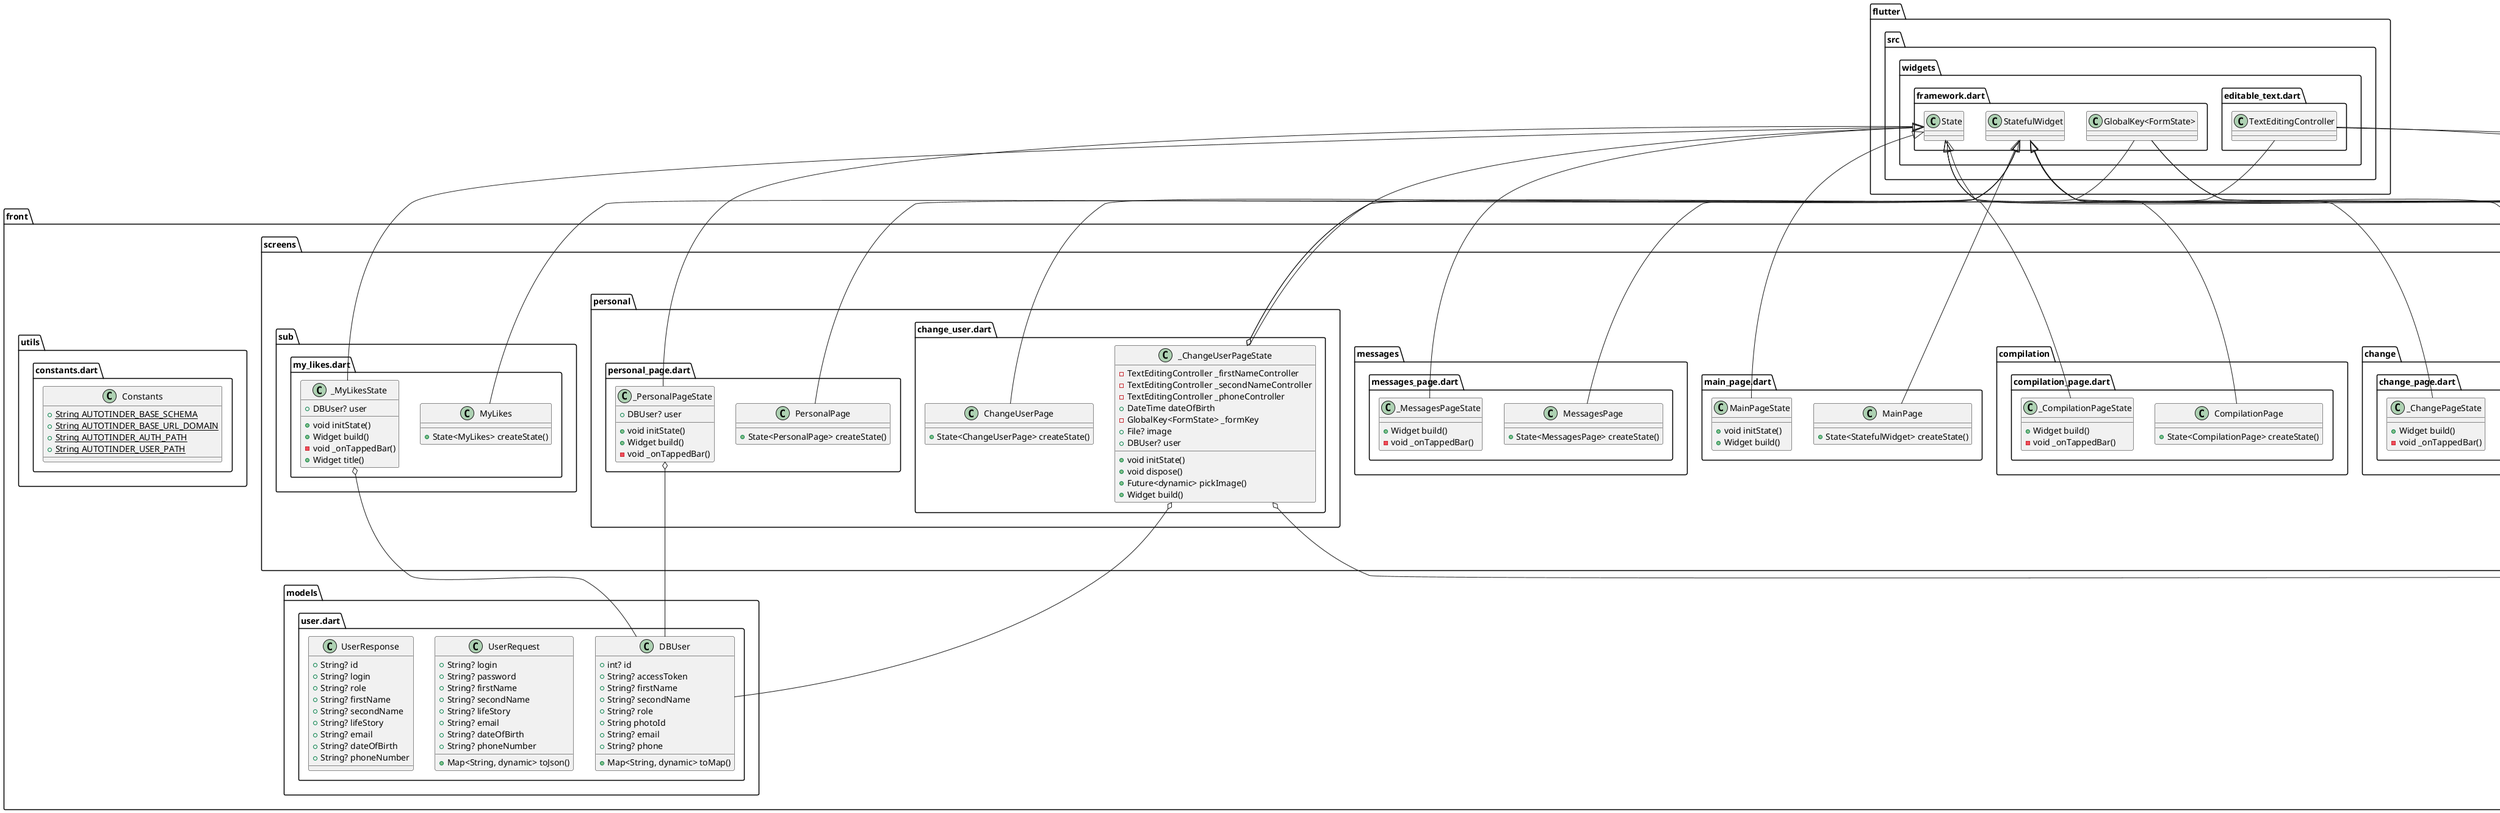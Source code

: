 @startuml test
set namespaceSeparator ::

class "front::api::auth_api.dart::AuthApi" {
  +Future<String> register()
  +Future<DBUser?> login()P
}

class "front::api::user_api.dart::UserApi" {
  +Future<UserResponse?> patch()
  +Future<String> changeSubscription()
}

class "front::db::database.dart::DBProvider" {
  {static} +DBProvider db
  {static} -Database? _database
  {static} -String _authTable
  {static} -String _accessToken
  {static} -String _firstName
  {static} -String _secondName
  {static} -String _role
  {static} -String _photoId
  {static} -String _email
  {static} -String _phone
  +Future<Database> database
  -Future<Database> _initDB()
  -void _createDB()
  +Future<DBUser?> getDBUser()
  +Future<DBUser> insertUser()
  +Future<int> updateAuth()
  +Future<int> deleteAuth()
}

"front::db::database.dart::DBProvider" o-- "front::db::database.dart::DBProvider"
"front::db::database.dart::DBProvider" o-- "sqflite_common::sqlite_api.dart::Database"

class "front::models::user.dart::DBUser" {
  +int? id
  +String? accessToken
  +String? firstName
  +String? secondName
  +String? role
  +String photoId
  +String? email
  +String? phone
  +Map<String, dynamic> toMap()
}

class "front::models::user.dart::UserRequest" {
  +String? login
  +String? password
  +String? firstName
  +String? secondName
  +String? lifeStory
  +String? email
  +String? dateOfBirth
  +String? phoneNumber
  +Map<String, dynamic> toJson()
}

class "front::models::user.dart::UserResponse" {
  +String? id
  +String? login
  +String? role
  +String? firstName
  +String? secondName
  +String? lifeStory
  +String? email
  +String? dateOfBirth
  +String? phoneNumber
}

class "front::screens::auth::login_page.dart::LoginPage" {
  +State<LoginPage> createState()
}

"flutter::src::widgets::framework.dart::StatefulWidget" <|-- "front::screens::auth::login_page.dart::LoginPage"

class "front::screens::auth::login_page.dart::_LoginPageState" {
  -bool _hidePass
  -TextEditingController _loginController
  -TextEditingController _passwordController
  -GlobalKey<FormState> _formKey
  +void dispose()
  +Widget build()
}

"front::screens::auth::login_page.dart::_LoginPageState" o-- "flutter::src::widgets::editable_text.dart::TextEditingController"
"front::screens::auth::login_page.dart::_LoginPageState" o-- "flutter::src::widgets::framework.dart::GlobalKey<FormState>"
"flutter::src::widgets::framework.dart::State" <|-- "front::screens::auth::login_page.dart::_LoginPageState"

class "front::screens::auth::register_page.dart::RegisterPage" {
  +State<RegisterPage> createState()
}

"flutter::src::widgets::framework.dart::StatefulWidget" <|-- "front::screens::auth::register_page.dart::RegisterPage"

class "front::screens::auth::register_page.dart::_RegisterPageState" {
  -bool _hidePass
  -bool _hideAnotherPass
  -TextEditingController _firstNameController
  -TextEditingController _secondNameController
  -TextEditingController _emailController
  -TextEditingController _passwordController
  -TextEditingController _anotherPasswordController
  -TextEditingController _storyController
  -TextEditingController _phoneController
  -TextEditingController _loginController
  +DateTime dateOfBirth
  -GlobalKey<FormState> _formKey
  +File? image
  +void dispose()
  +Widget build()
  +ElevatedButton editDate()
}

"front::screens::auth::register_page.dart::_RegisterPageState" o-- "flutter::src::widgets::editable_text.dart::TextEditingController"
"front::screens::auth::register_page.dart::_RegisterPageState" o-- "flutter::src::widgets::framework.dart::GlobalKey<FormState>"
"front::screens::auth::register_page.dart::_RegisterPageState" o-- "dart::io::File"
"flutter::src::widgets::framework.dart::State" <|-- "front::screens::auth::register_page.dart::_RegisterPageState"

class "front::screens::change::change_page.dart::ChangePage" {
  +State<ChangePage> createState()
}

"flutter::src::widgets::framework.dart::StatefulWidget" <|-- "front::screens::change::change_page.dart::ChangePage"

class "front::screens::change::change_page.dart::_ChangePageState" {
  +Widget build()
  -void _onTappedBar()
}

"flutter::src::widgets::framework.dart::State" <|-- "front::screens::change::change_page.dart::_ChangePageState"

class "front::screens::compilation::compilation_page.dart::CompilationPage" {
  +State<CompilationPage> createState()
}

"flutter::src::widgets::framework.dart::StatefulWidget" <|-- "front::screens::compilation::compilation_page.dart::CompilationPage"

class "front::screens::compilation::compilation_page.dart::_CompilationPageState" {
  +Widget build()
  -void _onTappedBar()
}

"flutter::src::widgets::framework.dart::State" <|-- "front::screens::compilation::compilation_page.dart::_CompilationPageState"

class "front::screens::main_page.dart::MainPage" {
  +State<StatefulWidget> createState()
}

"flutter::src::widgets::framework.dart::StatefulWidget" <|-- "front::screens::main_page.dart::MainPage"

class "front::screens::main_page.dart::MainPageState" {
  +void initState()
  +Widget build()
}

"flutter::src::widgets::framework.dart::State" <|-- "front::screens::main_page.dart::MainPageState"

class "front::screens::messages::messages_page.dart::MessagesPage" {
  +State<MessagesPage> createState()
}

"flutter::src::widgets::framework.dart::StatefulWidget" <|-- "front::screens::messages::messages_page.dart::MessagesPage"

class "front::screens::messages::messages_page.dart::_MessagesPageState" {
  +Widget build()
  -void _onTappedBar()
}

"flutter::src::widgets::framework.dart::State" <|-- "front::screens::messages::messages_page.dart::_MessagesPageState"

class "front::screens::personal::change_user.dart::ChangeUserPage" {
  +State<ChangeUserPage> createState()
}

"flutter::src::widgets::framework.dart::StatefulWidget" <|-- "front::screens::personal::change_user.dart::ChangeUserPage"

class "front::screens::personal::change_user.dart::_ChangeUserPageState" {
  -TextEditingController _firstNameController
  -TextEditingController _secondNameController
  -TextEditingController _phoneController
  +DateTime dateOfBirth
  -GlobalKey<FormState> _formKey
  +File? image
  +DBUser? user
  +void initState()
  +void dispose()
  +Future<dynamic> pickImage()
  +Widget build()
}

"front::screens::personal::change_user.dart::_ChangeUserPageState" o-- "flutter::src::widgets::editable_text.dart::TextEditingController"     
"front::screens::personal::change_user.dart::_ChangeUserPageState" o-- "flutter::src::widgets::framework.dart::GlobalKey<FormState>"
"front::screens::personal::change_user.dart::_ChangeUserPageState" o-- "dart::io::File"
"front::screens::personal::change_user.dart::_ChangeUserPageState" o-- "front::models::user.dart::DBUser"
"flutter::src::widgets::framework.dart::State" <|-- "front::screens::personal::change_user.dart::_ChangeUserPageState"

class "front::screens::personal::personal_page.dart::PersonalPage" {
  +State<PersonalPage> createState()
}

"flutter::src::widgets::framework.dart::StatefulWidget" <|-- "front::screens::personal::personal_page.dart::PersonalPage"

class "front::screens::personal::personal_page.dart::_PersonalPageState" {
  +DBUser? user
  +void initState()
  +Widget build()
  -void _onTappedBar()
}

"front::screens::personal::personal_page.dart::_PersonalPageState" o-- "front::models::user.dart::DBUser"
"flutter::src::widgets::framework.dart::State" <|-- "front::screens::personal::personal_page.dart::_PersonalPageState"

class "front::screens::sub::my_likes.dart::MyLikes" {
  +State<MyLikes> createState()
}

"flutter::src::widgets::framework.dart::StatefulWidget" <|-- "front::screens::sub::my_likes.dart::MyLikes"

class "front::screens::sub::my_likes.dart::_MyLikesState" {
  +DBUser? user
  +void initState()
  +Widget build()
  -void _onTappedBar()
  +Widget title()
}

"front::screens::sub::my_likes.dart::_MyLikesState" o-- "front::models::user.dart::DBUser"
"flutter::src::widgets::framework.dart::State" <|-- "front::screens::sub::my_likes.dart::_MyLikesState"

class "front::utils::constants.dart::Constants" {
  {static} +String AUTOTINDER_BASE_SCHEMA
  {static} +String AUTOTINDER_BASE_URL_DOMAIN
  {static} +String AUTOTINDER_AUTH_PATH
  {static} +String AUTOTINDER_USER_PATH
}


@enduml